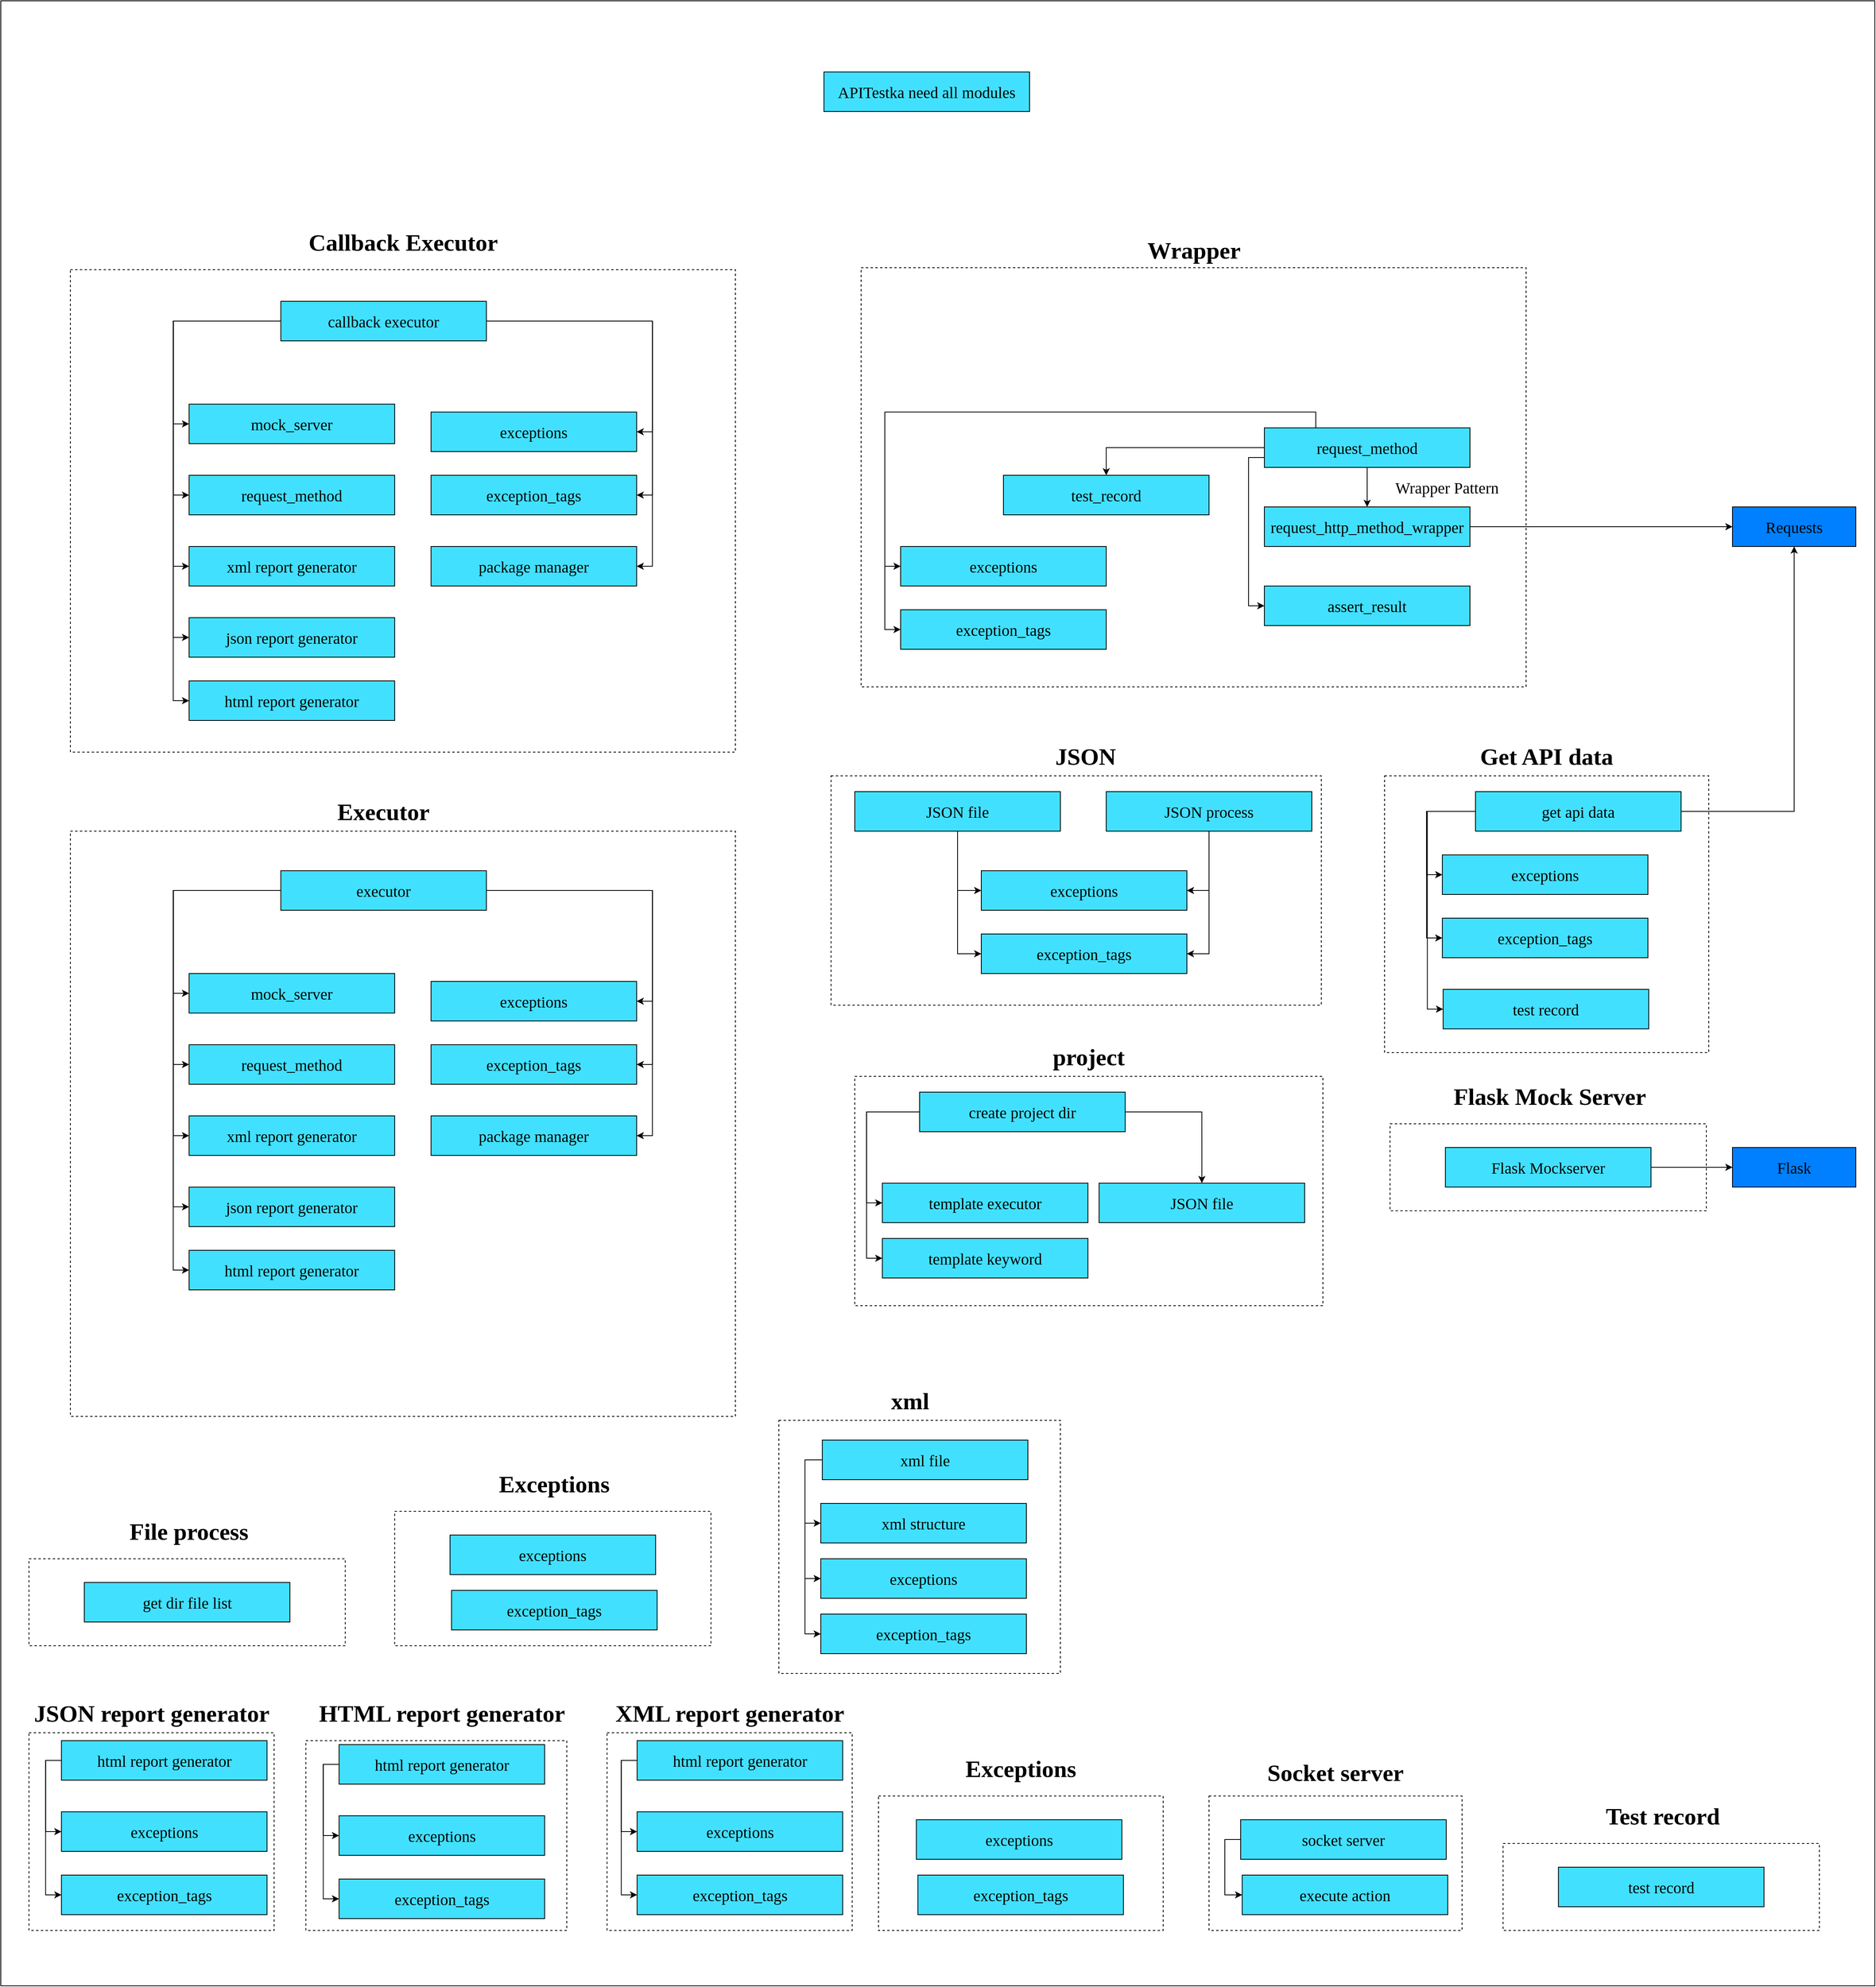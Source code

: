 <mxfile version="21.2.1" type="google">
  <diagram name="第 1 页" id="9GRlFMcYU8W17-ktjxk8">
    <mxGraphModel grid="1" page="1" gridSize="10" guides="1" tooltips="1" connect="1" arrows="1" fold="1" pageScale="1" pageWidth="827" pageHeight="1169" math="0" shadow="0">
      <root>
        <mxCell id="0" />
        <mxCell id="1" parent="0" />
        <mxCell id="An_t9UlqZCRhdy4P4HhH-2" value="" style="rounded=0;whiteSpace=wrap;html=1;" vertex="1" parent="1">
          <mxGeometry x="70" y="-1140" width="2370" height="2510" as="geometry" />
        </mxCell>
        <mxCell id="An_t9UlqZCRhdy4P4HhH-152" value="" style="rounded=0;whiteSpace=wrap;html=1;dashed=1;" vertex="1" parent="1">
          <mxGeometry x="1826.93" y="280" width="400" height="110" as="geometry" />
        </mxCell>
        <mxCell id="An_t9UlqZCRhdy4P4HhH-150" value="" style="rounded=0;whiteSpace=wrap;html=1;dashed=1;" vertex="1" parent="1">
          <mxGeometry x="1120" y="-160" width="620" height="290" as="geometry" />
        </mxCell>
        <mxCell id="An_t9UlqZCRhdy4P4HhH-132" value="" style="rounded=0;whiteSpace=wrap;html=1;dashed=1;" vertex="1" parent="1">
          <mxGeometry x="1820" y="-160" width="410" height="350" as="geometry" />
        </mxCell>
        <mxCell id="An_t9UlqZCRhdy4P4HhH-114" value="" style="rounded=0;whiteSpace=wrap;html=1;dashed=1;" vertex="1" parent="1">
          <mxGeometry x="455.79" y="1060" width="330" height="240" as="geometry" />
        </mxCell>
        <mxCell id="An_t9UlqZCRhdy4P4HhH-87" value="" style="rounded=0;whiteSpace=wrap;html=1;dashed=1;" vertex="1" parent="1">
          <mxGeometry x="158" y="-90" width="841" height="740" as="geometry" />
        </mxCell>
        <mxCell id="An_t9UlqZCRhdy4P4HhH-83" value="" style="rounded=0;whiteSpace=wrap;html=1;dashed=1;" vertex="1" parent="1">
          <mxGeometry x="158" y="-800" width="841" height="610" as="geometry" />
        </mxCell>
        <mxCell id="An_t9UlqZCRhdy4P4HhH-3" value="" style="rounded=0;whiteSpace=wrap;html=1;dashed=1;" vertex="1" parent="1">
          <mxGeometry x="1158" y="-802.5" width="841" height="530" as="geometry" />
        </mxCell>
        <mxCell id="An_t9UlqZCRhdy4P4HhH-4" value="Requests" style="rounded=0;whiteSpace=wrap;html=1;fillColor=#0080FF;fontFamily=Times New Roman;fontSize=20;" vertex="1" parent="1">
          <mxGeometry x="2260" y="-500" width="156" height="50" as="geometry" />
        </mxCell>
        <mxCell id="An_t9UlqZCRhdy4P4HhH-6" value="Flask" style="rounded=0;whiteSpace=wrap;html=1;fillColor=#0080FF;fontFamily=Times New Roman;fontSize=20;" vertex="1" parent="1">
          <mxGeometry x="2260" y="310" width="156" height="50" as="geometry" />
        </mxCell>
        <mxCell id="An_t9UlqZCRhdy4P4HhH-18" style="edgeStyle=orthogonalEdgeStyle;rounded=0;orthogonalLoop=1;jettySize=auto;html=1;exitX=0.5;exitY=1;exitDx=0;exitDy=0;entryX=0.5;entryY=0;entryDx=0;entryDy=0;" edge="1" parent="1" source="An_t9UlqZCRhdy4P4HhH-7" target="An_t9UlqZCRhdy4P4HhH-8">
          <mxGeometry relative="1" as="geometry" />
        </mxCell>
        <mxCell id="An_t9UlqZCRhdy4P4HhH-23" style="edgeStyle=orthogonalEdgeStyle;rounded=0;orthogonalLoop=1;jettySize=auto;html=1;exitX=0;exitY=0.75;exitDx=0;exitDy=0;entryX=0;entryY=0.5;entryDx=0;entryDy=0;" edge="1" parent="1" source="An_t9UlqZCRhdy4P4HhH-7" target="An_t9UlqZCRhdy4P4HhH-22">
          <mxGeometry relative="1" as="geometry" />
        </mxCell>
        <mxCell id="An_t9UlqZCRhdy4P4HhH-37" style="edgeStyle=orthogonalEdgeStyle;rounded=0;orthogonalLoop=1;jettySize=auto;html=1;exitX=0;exitY=0.5;exitDx=0;exitDy=0;" edge="1" parent="1" source="An_t9UlqZCRhdy4P4HhH-7" target="An_t9UlqZCRhdy4P4HhH-30">
          <mxGeometry relative="1" as="geometry" />
        </mxCell>
        <mxCell id="An_t9UlqZCRhdy4P4HhH-77" style="edgeStyle=orthogonalEdgeStyle;rounded=0;orthogonalLoop=1;jettySize=auto;html=1;exitX=0.25;exitY=0;exitDx=0;exitDy=0;entryX=0;entryY=0.5;entryDx=0;entryDy=0;" edge="1" parent="1" source="An_t9UlqZCRhdy4P4HhH-7" target="An_t9UlqZCRhdy4P4HhH-65">
          <mxGeometry relative="1" as="geometry" />
        </mxCell>
        <mxCell id="An_t9UlqZCRhdy4P4HhH-78" style="edgeStyle=orthogonalEdgeStyle;rounded=0;orthogonalLoop=1;jettySize=auto;html=1;exitX=0.25;exitY=0;exitDx=0;exitDy=0;entryX=0;entryY=0.5;entryDx=0;entryDy=0;" edge="1" parent="1" source="An_t9UlqZCRhdy4P4HhH-7" target="An_t9UlqZCRhdy4P4HhH-66">
          <mxGeometry relative="1" as="geometry" />
        </mxCell>
        <mxCell id="An_t9UlqZCRhdy4P4HhH-7" value="request_method" style="rounded=0;whiteSpace=wrap;html=1;fillColor=#42E0FF;fontFamily=Times New Roman;fontSize=20;" vertex="1" parent="1">
          <mxGeometry x="1668" y="-600" width="260" height="50" as="geometry" />
        </mxCell>
        <mxCell id="An_t9UlqZCRhdy4P4HhH-20" style="edgeStyle=orthogonalEdgeStyle;rounded=0;orthogonalLoop=1;jettySize=auto;html=1;exitX=1;exitY=0.5;exitDx=0;exitDy=0;entryX=0;entryY=0.5;entryDx=0;entryDy=0;" edge="1" parent="1" source="An_t9UlqZCRhdy4P4HhH-8" target="An_t9UlqZCRhdy4P4HhH-4">
          <mxGeometry relative="1" as="geometry" />
        </mxCell>
        <mxCell id="An_t9UlqZCRhdy4P4HhH-8" value="request_http_method_wrapper" style="rounded=0;whiteSpace=wrap;html=1;fillColor=#42E0FF;fontFamily=Times New Roman;fontSize=20;" vertex="1" parent="1">
          <mxGeometry x="1668" y="-500" width="260" height="50" as="geometry" />
        </mxCell>
        <mxCell id="An_t9UlqZCRhdy4P4HhH-21" value="Wrapper Pattern" style="text;html=1;strokeColor=none;fillColor=none;align=center;verticalAlign=middle;whiteSpace=wrap;rounded=0;fontSize=20;fontFamily=Times New Roman;" vertex="1" parent="1">
          <mxGeometry x="1809" y="-540" width="180" height="30" as="geometry" />
        </mxCell>
        <mxCell id="An_t9UlqZCRhdy4P4HhH-22" value="assert_result" style="rounded=0;whiteSpace=wrap;html=1;fillColor=#42E0FF;fontFamily=Times New Roman;fontSize=20;" vertex="1" parent="1">
          <mxGeometry x="1668" y="-400" width="260" height="50" as="geometry" />
        </mxCell>
        <mxCell id="An_t9UlqZCRhdy4P4HhH-30" value="test_record" style="rounded=0;whiteSpace=wrap;html=1;fillColor=#42E0FF;fontFamily=Times New Roman;fontSize=20;" vertex="1" parent="1">
          <mxGeometry x="1338" y="-540" width="260" height="50" as="geometry" />
        </mxCell>
        <mxCell id="An_t9UlqZCRhdy4P4HhH-72" style="edgeStyle=orthogonalEdgeStyle;rounded=0;orthogonalLoop=1;jettySize=auto;html=1;exitX=0;exitY=0.5;exitDx=0;exitDy=0;entryX=0;entryY=0.5;entryDx=0;entryDy=0;" edge="1" parent="1" source="An_t9UlqZCRhdy4P4HhH-34" target="An_t9UlqZCRhdy4P4HhH-44">
          <mxGeometry relative="1" as="geometry" />
        </mxCell>
        <mxCell id="An_t9UlqZCRhdy4P4HhH-73" style="edgeStyle=orthogonalEdgeStyle;rounded=0;orthogonalLoop=1;jettySize=auto;html=1;exitX=0;exitY=0.5;exitDx=0;exitDy=0;entryX=0;entryY=0.5;entryDx=0;entryDy=0;" edge="1" parent="1" source="An_t9UlqZCRhdy4P4HhH-34" target="An_t9UlqZCRhdy4P4HhH-40">
          <mxGeometry relative="1" as="geometry" />
        </mxCell>
        <mxCell id="An_t9UlqZCRhdy4P4HhH-74" style="edgeStyle=orthogonalEdgeStyle;rounded=0;orthogonalLoop=1;jettySize=auto;html=1;exitX=0;exitY=0.5;exitDx=0;exitDy=0;entryX=0;entryY=0.5;entryDx=0;entryDy=0;" edge="1" parent="1" source="An_t9UlqZCRhdy4P4HhH-34" target="An_t9UlqZCRhdy4P4HhH-51">
          <mxGeometry relative="1" as="geometry" />
        </mxCell>
        <mxCell id="An_t9UlqZCRhdy4P4HhH-75" style="edgeStyle=orthogonalEdgeStyle;rounded=0;orthogonalLoop=1;jettySize=auto;html=1;exitX=0;exitY=0.5;exitDx=0;exitDy=0;entryX=0;entryY=0.5;entryDx=0;entryDy=0;" edge="1" parent="1" source="An_t9UlqZCRhdy4P4HhH-34" target="An_t9UlqZCRhdy4P4HhH-52">
          <mxGeometry relative="1" as="geometry" />
        </mxCell>
        <mxCell id="An_t9UlqZCRhdy4P4HhH-76" style="edgeStyle=orthogonalEdgeStyle;rounded=0;orthogonalLoop=1;jettySize=auto;html=1;exitX=0;exitY=0.5;exitDx=0;exitDy=0;entryX=0;entryY=0.5;entryDx=0;entryDy=0;" edge="1" parent="1" source="An_t9UlqZCRhdy4P4HhH-34" target="An_t9UlqZCRhdy4P4HhH-53">
          <mxGeometry relative="1" as="geometry" />
        </mxCell>
        <mxCell id="An_t9UlqZCRhdy4P4HhH-81" style="edgeStyle=orthogonalEdgeStyle;rounded=0;orthogonalLoop=1;jettySize=auto;html=1;exitX=1;exitY=0.5;exitDx=0;exitDy=0;entryX=1;entryY=0.5;entryDx=0;entryDy=0;" edge="1" parent="1" source="An_t9UlqZCRhdy4P4HhH-34" target="An_t9UlqZCRhdy4P4HhH-79">
          <mxGeometry relative="1" as="geometry" />
        </mxCell>
        <mxCell id="An_t9UlqZCRhdy4P4HhH-82" style="edgeStyle=orthogonalEdgeStyle;rounded=0;orthogonalLoop=1;jettySize=auto;html=1;exitX=1;exitY=0.5;exitDx=0;exitDy=0;entryX=1;entryY=0.5;entryDx=0;entryDy=0;" edge="1" parent="1" source="An_t9UlqZCRhdy4P4HhH-34" target="An_t9UlqZCRhdy4P4HhH-80">
          <mxGeometry relative="1" as="geometry" />
        </mxCell>
        <mxCell id="An_t9UlqZCRhdy4P4HhH-98" style="edgeStyle=orthogonalEdgeStyle;rounded=0;orthogonalLoop=1;jettySize=auto;html=1;exitX=1;exitY=0.5;exitDx=0;exitDy=0;entryX=1;entryY=0.5;entryDx=0;entryDy=0;" edge="1" parent="1" source="An_t9UlqZCRhdy4P4HhH-34" target="An_t9UlqZCRhdy4P4HhH-97">
          <mxGeometry relative="1" as="geometry" />
        </mxCell>
        <mxCell id="An_t9UlqZCRhdy4P4HhH-34" value="callback executor" style="rounded=0;whiteSpace=wrap;html=1;fillColor=#42E0FF;fontFamily=Times New Roman;fontSize=20;" vertex="1" parent="1">
          <mxGeometry x="424.14" y="-760" width="260" height="50" as="geometry" />
        </mxCell>
        <mxCell id="An_t9UlqZCRhdy4P4HhH-40" value="request_method" style="rounded=0;whiteSpace=wrap;html=1;fillColor=#42E0FF;fontFamily=Times New Roman;fontSize=20;" vertex="1" parent="1">
          <mxGeometry x="308.14" y="-540" width="260" height="50" as="geometry" />
        </mxCell>
        <mxCell id="An_t9UlqZCRhdy4P4HhH-44" value="mock_server" style="rounded=0;whiteSpace=wrap;html=1;fillColor=#42E0FF;fontFamily=Times New Roman;fontSize=20;" vertex="1" parent="1">
          <mxGeometry x="308.14" y="-630" width="260" height="50" as="geometry" />
        </mxCell>
        <mxCell id="An_t9UlqZCRhdy4P4HhH-51" value="xml report generator" style="rounded=0;whiteSpace=wrap;html=1;fillColor=#42E0FF;fontFamily=Times New Roman;fontSize=20;" vertex="1" parent="1">
          <mxGeometry x="308.14" y="-450" width="260" height="50" as="geometry" />
        </mxCell>
        <mxCell id="An_t9UlqZCRhdy4P4HhH-52" value="json report generator" style="rounded=0;whiteSpace=wrap;html=1;fillColor=#42E0FF;fontFamily=Times New Roman;fontSize=20;" vertex="1" parent="1">
          <mxGeometry x="308.14" y="-360" width="260" height="50" as="geometry" />
        </mxCell>
        <mxCell id="An_t9UlqZCRhdy4P4HhH-53" value="html report generator" style="rounded=0;whiteSpace=wrap;html=1;fillColor=#42E0FF;fontFamily=Times New Roman;fontSize=20;" vertex="1" parent="1">
          <mxGeometry x="308.14" y="-280" width="260" height="50" as="geometry" />
        </mxCell>
        <mxCell id="An_t9UlqZCRhdy4P4HhH-64" value="Wrapper" style="text;html=1;strokeColor=none;fillColor=none;align=center;verticalAlign=middle;whiteSpace=wrap;rounded=0;fontSize=30;fontFamily=Times New Roman;fontStyle=1" vertex="1" parent="1">
          <mxGeometry x="1488.5" y="-840" width="180" height="30" as="geometry" />
        </mxCell>
        <mxCell id="An_t9UlqZCRhdy4P4HhH-65" value="exceptions" style="rounded=0;whiteSpace=wrap;html=1;fillColor=#42E0FF;fontFamily=Times New Roman;fontSize=20;" vertex="1" parent="1">
          <mxGeometry x="1208" y="-450" width="260" height="50" as="geometry" />
        </mxCell>
        <mxCell id="An_t9UlqZCRhdy4P4HhH-66" value="exception_tags" style="rounded=0;whiteSpace=wrap;html=1;fillColor=#42E0FF;fontFamily=Times New Roman;fontSize=20;" vertex="1" parent="1">
          <mxGeometry x="1208" y="-370" width="260" height="50" as="geometry" />
        </mxCell>
        <mxCell id="An_t9UlqZCRhdy4P4HhH-79" value="exceptions" style="rounded=0;whiteSpace=wrap;html=1;fillColor=#42E0FF;fontFamily=Times New Roman;fontSize=20;" vertex="1" parent="1">
          <mxGeometry x="614.14" y="-620" width="260" height="50" as="geometry" />
        </mxCell>
        <mxCell id="An_t9UlqZCRhdy4P4HhH-80" value="exception_tags" style="rounded=0;whiteSpace=wrap;html=1;fillColor=#42E0FF;fontFamily=Times New Roman;fontSize=20;" vertex="1" parent="1">
          <mxGeometry x="614.14" y="-540" width="260" height="50" as="geometry" />
        </mxCell>
        <mxCell id="An_t9UlqZCRhdy4P4HhH-84" value="Callback Executor" style="text;html=1;strokeColor=none;fillColor=none;align=center;verticalAlign=middle;whiteSpace=wrap;rounded=0;fontSize=30;fontFamily=Times New Roman;fontStyle=1" vertex="1" parent="1">
          <mxGeometry x="446.57" y="-850" width="263.86" height="30" as="geometry" />
        </mxCell>
        <mxCell id="An_t9UlqZCRhdy4P4HhH-86" value="APITestka need all modules" style="rounded=0;whiteSpace=wrap;html=1;fillColor=#42E0FF;fontFamily=Times New Roman;fontSize=20;" vertex="1" parent="1">
          <mxGeometry x="1111" y="-1050" width="260" height="50" as="geometry" />
        </mxCell>
        <mxCell id="An_t9UlqZCRhdy4P4HhH-88" value="Executor" style="text;html=1;strokeColor=none;fillColor=none;align=center;verticalAlign=middle;whiteSpace=wrap;rounded=0;fontSize=30;fontFamily=Times New Roman;fontStyle=1" vertex="1" parent="1">
          <mxGeometry x="422.21" y="-130" width="263.86" height="30" as="geometry" />
        </mxCell>
        <mxCell id="An_t9UlqZCRhdy4P4HhH-100" style="edgeStyle=orthogonalEdgeStyle;rounded=0;orthogonalLoop=1;jettySize=auto;html=1;exitX=0;exitY=0.5;exitDx=0;exitDy=0;entryX=0;entryY=0.5;entryDx=0;entryDy=0;" edge="1" parent="1" source="An_t9UlqZCRhdy4P4HhH-89" target="An_t9UlqZCRhdy4P4HhH-91">
          <mxGeometry relative="1" as="geometry" />
        </mxCell>
        <mxCell id="An_t9UlqZCRhdy4P4HhH-101" style="edgeStyle=orthogonalEdgeStyle;rounded=0;orthogonalLoop=1;jettySize=auto;html=1;exitX=0;exitY=0.5;exitDx=0;exitDy=0;entryX=0;entryY=0.5;entryDx=0;entryDy=0;" edge="1" parent="1" source="An_t9UlqZCRhdy4P4HhH-89" target="An_t9UlqZCRhdy4P4HhH-90">
          <mxGeometry relative="1" as="geometry" />
        </mxCell>
        <mxCell id="An_t9UlqZCRhdy4P4HhH-102" style="edgeStyle=orthogonalEdgeStyle;rounded=0;orthogonalLoop=1;jettySize=auto;html=1;exitX=0;exitY=0.5;exitDx=0;exitDy=0;entryX=0;entryY=0.5;entryDx=0;entryDy=0;" edge="1" parent="1" source="An_t9UlqZCRhdy4P4HhH-89" target="An_t9UlqZCRhdy4P4HhH-92">
          <mxGeometry relative="1" as="geometry" />
        </mxCell>
        <mxCell id="An_t9UlqZCRhdy4P4HhH-103" style="edgeStyle=orthogonalEdgeStyle;rounded=0;orthogonalLoop=1;jettySize=auto;html=1;exitX=0;exitY=0.5;exitDx=0;exitDy=0;entryX=0;entryY=0.5;entryDx=0;entryDy=0;" edge="1" parent="1" source="An_t9UlqZCRhdy4P4HhH-89" target="An_t9UlqZCRhdy4P4HhH-93">
          <mxGeometry relative="1" as="geometry" />
        </mxCell>
        <mxCell id="An_t9UlqZCRhdy4P4HhH-104" style="edgeStyle=orthogonalEdgeStyle;rounded=0;orthogonalLoop=1;jettySize=auto;html=1;exitX=0;exitY=0.5;exitDx=0;exitDy=0;entryX=0;entryY=0.5;entryDx=0;entryDy=0;" edge="1" parent="1" source="An_t9UlqZCRhdy4P4HhH-89" target="An_t9UlqZCRhdy4P4HhH-94">
          <mxGeometry relative="1" as="geometry" />
        </mxCell>
        <mxCell id="An_t9UlqZCRhdy4P4HhH-105" style="edgeStyle=orthogonalEdgeStyle;rounded=0;orthogonalLoop=1;jettySize=auto;html=1;exitX=1;exitY=0.5;exitDx=0;exitDy=0;entryX=1;entryY=0.5;entryDx=0;entryDy=0;" edge="1" parent="1" source="An_t9UlqZCRhdy4P4HhH-89" target="An_t9UlqZCRhdy4P4HhH-95">
          <mxGeometry relative="1" as="geometry" />
        </mxCell>
        <mxCell id="An_t9UlqZCRhdy4P4HhH-106" style="edgeStyle=orthogonalEdgeStyle;rounded=0;orthogonalLoop=1;jettySize=auto;html=1;exitX=1;exitY=0.5;exitDx=0;exitDy=0;entryX=1;entryY=0.5;entryDx=0;entryDy=0;" edge="1" parent="1" source="An_t9UlqZCRhdy4P4HhH-89" target="An_t9UlqZCRhdy4P4HhH-96">
          <mxGeometry relative="1" as="geometry" />
        </mxCell>
        <mxCell id="An_t9UlqZCRhdy4P4HhH-107" style="edgeStyle=orthogonalEdgeStyle;rounded=0;orthogonalLoop=1;jettySize=auto;html=1;exitX=1;exitY=0.5;exitDx=0;exitDy=0;entryX=1;entryY=0.5;entryDx=0;entryDy=0;" edge="1" parent="1" source="An_t9UlqZCRhdy4P4HhH-89" target="An_t9UlqZCRhdy4P4HhH-99">
          <mxGeometry relative="1" as="geometry" />
        </mxCell>
        <mxCell id="An_t9UlqZCRhdy4P4HhH-89" value="executor" style="rounded=0;whiteSpace=wrap;html=1;fillColor=#42E0FF;fontFamily=Times New Roman;fontSize=20;" vertex="1" parent="1">
          <mxGeometry x="424.14" y="-40" width="260" height="50" as="geometry" />
        </mxCell>
        <mxCell id="An_t9UlqZCRhdy4P4HhH-90" value="request_method" style="rounded=0;whiteSpace=wrap;html=1;fillColor=#42E0FF;fontFamily=Times New Roman;fontSize=20;" vertex="1" parent="1">
          <mxGeometry x="308.14" y="180" width="260" height="50" as="geometry" />
        </mxCell>
        <mxCell id="An_t9UlqZCRhdy4P4HhH-91" value="mock_server" style="rounded=0;whiteSpace=wrap;html=1;fillColor=#42E0FF;fontFamily=Times New Roman;fontSize=20;" vertex="1" parent="1">
          <mxGeometry x="308.14" y="90" width="260" height="50" as="geometry" />
        </mxCell>
        <mxCell id="An_t9UlqZCRhdy4P4HhH-92" value="xml report generator" style="rounded=0;whiteSpace=wrap;html=1;fillColor=#42E0FF;fontFamily=Times New Roman;fontSize=20;" vertex="1" parent="1">
          <mxGeometry x="308.14" y="270" width="260" height="50" as="geometry" />
        </mxCell>
        <mxCell id="An_t9UlqZCRhdy4P4HhH-93" value="json report generator" style="rounded=0;whiteSpace=wrap;html=1;fillColor=#42E0FF;fontFamily=Times New Roman;fontSize=20;" vertex="1" parent="1">
          <mxGeometry x="308.14" y="360" width="260" height="50" as="geometry" />
        </mxCell>
        <mxCell id="An_t9UlqZCRhdy4P4HhH-94" value="html report generator" style="rounded=0;whiteSpace=wrap;html=1;fillColor=#42E0FF;fontFamily=Times New Roman;fontSize=20;" vertex="1" parent="1">
          <mxGeometry x="308.14" y="440" width="260" height="50" as="geometry" />
        </mxCell>
        <mxCell id="An_t9UlqZCRhdy4P4HhH-95" value="exceptions" style="rounded=0;whiteSpace=wrap;html=1;fillColor=#42E0FF;fontFamily=Times New Roman;fontSize=20;" vertex="1" parent="1">
          <mxGeometry x="614.14" y="100" width="260" height="50" as="geometry" />
        </mxCell>
        <mxCell id="An_t9UlqZCRhdy4P4HhH-96" value="exception_tags" style="rounded=0;whiteSpace=wrap;html=1;fillColor=#42E0FF;fontFamily=Times New Roman;fontSize=20;" vertex="1" parent="1">
          <mxGeometry x="614.14" y="180" width="260" height="50" as="geometry" />
        </mxCell>
        <mxCell id="An_t9UlqZCRhdy4P4HhH-97" value="package manager" style="rounded=0;whiteSpace=wrap;html=1;fillColor=#42E0FF;fontFamily=Times New Roman;fontSize=20;" vertex="1" parent="1">
          <mxGeometry x="614.14" y="-450" width="260" height="50" as="geometry" />
        </mxCell>
        <mxCell id="An_t9UlqZCRhdy4P4HhH-99" value="package manager" style="rounded=0;whiteSpace=wrap;html=1;fillColor=#42E0FF;fontFamily=Times New Roman;fontSize=20;" vertex="1" parent="1">
          <mxGeometry x="614.14" y="270" width="260" height="50" as="geometry" />
        </mxCell>
        <mxCell id="An_t9UlqZCRhdy4P4HhH-112" style="edgeStyle=orthogonalEdgeStyle;rounded=0;orthogonalLoop=1;jettySize=auto;html=1;exitX=0;exitY=0.5;exitDx=0;exitDy=0;entryX=0;entryY=0.5;entryDx=0;entryDy=0;" edge="1" parent="1" source="An_t9UlqZCRhdy4P4HhH-108" target="An_t9UlqZCRhdy4P4HhH-110">
          <mxGeometry relative="1" as="geometry" />
        </mxCell>
        <mxCell id="An_t9UlqZCRhdy4P4HhH-113" style="edgeStyle=orthogonalEdgeStyle;rounded=0;orthogonalLoop=1;jettySize=auto;html=1;exitX=0;exitY=0.5;exitDx=0;exitDy=0;entryX=0;entryY=0.5;entryDx=0;entryDy=0;" edge="1" parent="1" source="An_t9UlqZCRhdy4P4HhH-108" target="An_t9UlqZCRhdy4P4HhH-111">
          <mxGeometry relative="1" as="geometry" />
        </mxCell>
        <mxCell id="An_t9UlqZCRhdy4P4HhH-108" value="html report generator" style="rounded=0;whiteSpace=wrap;html=1;fillColor=#42E0FF;fontFamily=Times New Roman;fontSize=20;" vertex="1" parent="1">
          <mxGeometry x="497.79" y="1065" width="260" height="50" as="geometry" />
        </mxCell>
        <mxCell id="An_t9UlqZCRhdy4P4HhH-110" value="exceptions" style="rounded=0;whiteSpace=wrap;html=1;fillColor=#42E0FF;fontFamily=Times New Roman;fontSize=20;" vertex="1" parent="1">
          <mxGeometry x="497.79" y="1155" width="260" height="50" as="geometry" />
        </mxCell>
        <mxCell id="An_t9UlqZCRhdy4P4HhH-111" value="exception_tags" style="rounded=0;whiteSpace=wrap;html=1;fillColor=#42E0FF;fontFamily=Times New Roman;fontSize=20;" vertex="1" parent="1">
          <mxGeometry x="497.79" y="1235" width="260" height="50" as="geometry" />
        </mxCell>
        <mxCell id="An_t9UlqZCRhdy4P4HhH-115" value="HTML report generator" style="text;html=1;strokeColor=none;fillColor=none;align=center;verticalAlign=middle;whiteSpace=wrap;rounded=0;fontSize=30;fontFamily=Times New Roman;fontStyle=1" vertex="1" parent="1">
          <mxGeometry x="441.86" y="1010" width="371.86" height="30" as="geometry" />
        </mxCell>
        <mxCell id="An_t9UlqZCRhdy4P4HhH-116" value="" style="rounded=0;whiteSpace=wrap;html=1;dashed=1;" vertex="1" parent="1">
          <mxGeometry x="105.64" y="1050" width="310" height="250" as="geometry" />
        </mxCell>
        <mxCell id="An_t9UlqZCRhdy4P4HhH-126" style="edgeStyle=orthogonalEdgeStyle;rounded=0;orthogonalLoop=1;jettySize=auto;html=1;exitX=0;exitY=0.5;exitDx=0;exitDy=0;entryX=0;entryY=0.5;entryDx=0;entryDy=0;" edge="1" parent="1" source="An_t9UlqZCRhdy4P4HhH-117" target="An_t9UlqZCRhdy4P4HhH-118">
          <mxGeometry relative="1" as="geometry" />
        </mxCell>
        <mxCell id="An_t9UlqZCRhdy4P4HhH-127" style="edgeStyle=orthogonalEdgeStyle;rounded=0;orthogonalLoop=1;jettySize=auto;html=1;exitX=0;exitY=0.5;exitDx=0;exitDy=0;entryX=0;entryY=0.5;entryDx=0;entryDy=0;" edge="1" parent="1" source="An_t9UlqZCRhdy4P4HhH-117" target="An_t9UlqZCRhdy4P4HhH-119">
          <mxGeometry relative="1" as="geometry" />
        </mxCell>
        <mxCell id="An_t9UlqZCRhdy4P4HhH-117" value="html report generator" style="rounded=0;whiteSpace=wrap;html=1;fillColor=#42E0FF;fontFamily=Times New Roman;fontSize=20;" vertex="1" parent="1">
          <mxGeometry x="146.71" y="1060" width="260" height="50" as="geometry" />
        </mxCell>
        <mxCell id="An_t9UlqZCRhdy4P4HhH-118" value="exceptions" style="rounded=0;whiteSpace=wrap;html=1;fillColor=#42E0FF;fontFamily=Times New Roman;fontSize=20;" vertex="1" parent="1">
          <mxGeometry x="146.71" y="1150" width="260" height="50" as="geometry" />
        </mxCell>
        <mxCell id="An_t9UlqZCRhdy4P4HhH-119" value="exception_tags" style="rounded=0;whiteSpace=wrap;html=1;fillColor=#42E0FF;fontFamily=Times New Roman;fontSize=20;" vertex="1" parent="1">
          <mxGeometry x="146.71" y="1230" width="260" height="50" as="geometry" />
        </mxCell>
        <mxCell id="An_t9UlqZCRhdy4P4HhH-120" value="JSON report generator" style="text;html=1;strokeColor=none;fillColor=none;align=center;verticalAlign=middle;whiteSpace=wrap;rounded=0;fontSize=30;fontFamily=Times New Roman;fontStyle=1" vertex="1" parent="1">
          <mxGeometry x="74.71" y="1010" width="371.86" height="30" as="geometry" />
        </mxCell>
        <mxCell id="An_t9UlqZCRhdy4P4HhH-121" value="" style="rounded=0;whiteSpace=wrap;html=1;dashed=1;" vertex="1" parent="1">
          <mxGeometry x="836.72" y="1050" width="310" height="250" as="geometry" />
        </mxCell>
        <mxCell id="An_t9UlqZCRhdy4P4HhH-128" style="edgeStyle=orthogonalEdgeStyle;rounded=0;orthogonalLoop=1;jettySize=auto;html=1;exitX=0;exitY=0.5;exitDx=0;exitDy=0;entryX=0;entryY=0.5;entryDx=0;entryDy=0;" edge="1" parent="1" source="An_t9UlqZCRhdy4P4HhH-122" target="An_t9UlqZCRhdy4P4HhH-123">
          <mxGeometry relative="1" as="geometry" />
        </mxCell>
        <mxCell id="An_t9UlqZCRhdy4P4HhH-129" style="edgeStyle=orthogonalEdgeStyle;rounded=0;orthogonalLoop=1;jettySize=auto;html=1;exitX=0;exitY=0.5;exitDx=0;exitDy=0;entryX=0;entryY=0.5;entryDx=0;entryDy=0;" edge="1" parent="1" source="An_t9UlqZCRhdy4P4HhH-122" target="An_t9UlqZCRhdy4P4HhH-124">
          <mxGeometry relative="1" as="geometry" />
        </mxCell>
        <mxCell id="An_t9UlqZCRhdy4P4HhH-122" value="html report generator" style="rounded=0;whiteSpace=wrap;html=1;fillColor=#42E0FF;fontFamily=Times New Roman;fontSize=20;" vertex="1" parent="1">
          <mxGeometry x="874.72" y="1060" width="260" height="50" as="geometry" />
        </mxCell>
        <mxCell id="An_t9UlqZCRhdy4P4HhH-123" value="exceptions" style="rounded=0;whiteSpace=wrap;html=1;fillColor=#42E0FF;fontFamily=Times New Roman;fontSize=20;" vertex="1" parent="1">
          <mxGeometry x="874.72" y="1150" width="260" height="50" as="geometry" />
        </mxCell>
        <mxCell id="An_t9UlqZCRhdy4P4HhH-124" value="exception_tags" style="rounded=0;whiteSpace=wrap;html=1;fillColor=#42E0FF;fontFamily=Times New Roman;fontSize=20;" vertex="1" parent="1">
          <mxGeometry x="874.72" y="1230" width="260" height="50" as="geometry" />
        </mxCell>
        <mxCell id="An_t9UlqZCRhdy4P4HhH-125" value="XML report generator" style="text;html=1;strokeColor=none;fillColor=none;align=center;verticalAlign=middle;whiteSpace=wrap;rounded=0;fontSize=30;fontFamily=Times New Roman;fontStyle=1" vertex="1" parent="1">
          <mxGeometry x="805.79" y="1010" width="371.86" height="30" as="geometry" />
        </mxCell>
        <mxCell id="An_t9UlqZCRhdy4P4HhH-136" style="edgeStyle=orthogonalEdgeStyle;rounded=0;orthogonalLoop=1;jettySize=auto;html=1;exitX=0;exitY=0.5;exitDx=0;exitDy=0;entryX=0;entryY=0.5;entryDx=0;entryDy=0;" edge="1" parent="1" source="An_t9UlqZCRhdy4P4HhH-131" target="An_t9UlqZCRhdy4P4HhH-133">
          <mxGeometry relative="1" as="geometry" />
        </mxCell>
        <mxCell id="An_t9UlqZCRhdy4P4HhH-137" style="edgeStyle=orthogonalEdgeStyle;rounded=0;orthogonalLoop=1;jettySize=auto;html=1;exitX=0;exitY=0.5;exitDx=0;exitDy=0;entryX=0;entryY=0.5;entryDx=0;entryDy=0;" edge="1" parent="1" source="An_t9UlqZCRhdy4P4HhH-131" target="An_t9UlqZCRhdy4P4HhH-134">
          <mxGeometry relative="1" as="geometry" />
        </mxCell>
        <mxCell id="An_t9UlqZCRhdy4P4HhH-138" style="edgeStyle=orthogonalEdgeStyle;rounded=0;orthogonalLoop=1;jettySize=auto;html=1;exitX=0;exitY=0.5;exitDx=0;exitDy=0;entryX=0;entryY=0.5;entryDx=0;entryDy=0;" edge="1" parent="1" source="An_t9UlqZCRhdy4P4HhH-131" target="An_t9UlqZCRhdy4P4HhH-135">
          <mxGeometry relative="1" as="geometry" />
        </mxCell>
        <mxCell id="An_t9UlqZCRhdy4P4HhH-140" style="edgeStyle=orthogonalEdgeStyle;rounded=0;orthogonalLoop=1;jettySize=auto;html=1;exitX=1;exitY=0.5;exitDx=0;exitDy=0;entryX=0.5;entryY=1;entryDx=0;entryDy=0;" edge="1" parent="1" source="An_t9UlqZCRhdy4P4HhH-131" target="An_t9UlqZCRhdy4P4HhH-4">
          <mxGeometry relative="1" as="geometry" />
        </mxCell>
        <mxCell id="An_t9UlqZCRhdy4P4HhH-131" value="get api data" style="rounded=0;whiteSpace=wrap;html=1;fillColor=#42E0FF;fontFamily=Times New Roman;fontSize=20;" vertex="1" parent="1">
          <mxGeometry x="1935" y="-140" width="260" height="50" as="geometry" />
        </mxCell>
        <mxCell id="An_t9UlqZCRhdy4P4HhH-133" value="exceptions" style="rounded=0;whiteSpace=wrap;html=1;fillColor=#42E0FF;fontFamily=Times New Roman;fontSize=20;" vertex="1" parent="1">
          <mxGeometry x="1893.07" y="-60" width="260" height="50" as="geometry" />
        </mxCell>
        <mxCell id="An_t9UlqZCRhdy4P4HhH-134" value="exception_tags" style="rounded=0;whiteSpace=wrap;html=1;fillColor=#42E0FF;fontFamily=Times New Roman;fontSize=20;" vertex="1" parent="1">
          <mxGeometry x="1893.07" y="20" width="260" height="50" as="geometry" />
        </mxCell>
        <mxCell id="An_t9UlqZCRhdy4P4HhH-135" value="test record" style="rounded=0;whiteSpace=wrap;html=1;fillColor=#42E0FF;fontFamily=Times New Roman;fontSize=20;" vertex="1" parent="1">
          <mxGeometry x="1894.07" y="110" width="260" height="50" as="geometry" />
        </mxCell>
        <mxCell id="An_t9UlqZCRhdy4P4HhH-139" value="Get API data" style="text;html=1;strokeColor=none;fillColor=none;align=center;verticalAlign=middle;whiteSpace=wrap;rounded=0;fontSize=30;fontFamily=Times New Roman;fontStyle=1" vertex="1" parent="1">
          <mxGeometry x="1893.07" y="-200" width="263.86" height="30" as="geometry" />
        </mxCell>
        <mxCell id="An_t9UlqZCRhdy4P4HhH-146" style="edgeStyle=orthogonalEdgeStyle;rounded=0;orthogonalLoop=1;jettySize=auto;html=1;exitX=0.5;exitY=1;exitDx=0;exitDy=0;entryX=0;entryY=0.5;entryDx=0;entryDy=0;" edge="1" parent="1" source="An_t9UlqZCRhdy4P4HhH-141" target="An_t9UlqZCRhdy4P4HhH-144">
          <mxGeometry relative="1" as="geometry" />
        </mxCell>
        <mxCell id="An_t9UlqZCRhdy4P4HhH-147" style="edgeStyle=orthogonalEdgeStyle;rounded=0;orthogonalLoop=1;jettySize=auto;html=1;exitX=0.5;exitY=1;exitDx=0;exitDy=0;entryX=0;entryY=0.5;entryDx=0;entryDy=0;" edge="1" parent="1" source="An_t9UlqZCRhdy4P4HhH-141" target="An_t9UlqZCRhdy4P4HhH-143">
          <mxGeometry relative="1" as="geometry" />
        </mxCell>
        <mxCell id="An_t9UlqZCRhdy4P4HhH-141" value="JSON file" style="rounded=0;whiteSpace=wrap;html=1;fillColor=#42E0FF;fontFamily=Times New Roman;fontSize=20;" vertex="1" parent="1">
          <mxGeometry x="1150" y="-140" width="260" height="50" as="geometry" />
        </mxCell>
        <mxCell id="An_t9UlqZCRhdy4P4HhH-142" value="JSON" style="text;html=1;strokeColor=none;fillColor=none;align=center;verticalAlign=middle;whiteSpace=wrap;rounded=0;fontSize=30;fontFamily=Times New Roman;fontStyle=1" vertex="1" parent="1">
          <mxGeometry x="1310" y="-200" width="263.86" height="30" as="geometry" />
        </mxCell>
        <mxCell id="An_t9UlqZCRhdy4P4HhH-143" value="exceptions" style="rounded=0;whiteSpace=wrap;html=1;fillColor=#42E0FF;fontFamily=Times New Roman;fontSize=20;" vertex="1" parent="1">
          <mxGeometry x="1310" y="-40" width="260" height="50" as="geometry" />
        </mxCell>
        <mxCell id="An_t9UlqZCRhdy4P4HhH-144" value="exception_tags" style="rounded=0;whiteSpace=wrap;html=1;fillColor=#42E0FF;fontFamily=Times New Roman;fontSize=20;" vertex="1" parent="1">
          <mxGeometry x="1310" y="40" width="260" height="50" as="geometry" />
        </mxCell>
        <mxCell id="An_t9UlqZCRhdy4P4HhH-148" style="edgeStyle=orthogonalEdgeStyle;rounded=0;orthogonalLoop=1;jettySize=auto;html=1;exitX=0.5;exitY=1;exitDx=0;exitDy=0;entryX=1;entryY=0.5;entryDx=0;entryDy=0;" edge="1" parent="1" source="An_t9UlqZCRhdy4P4HhH-145" target="An_t9UlqZCRhdy4P4HhH-143">
          <mxGeometry relative="1" as="geometry" />
        </mxCell>
        <mxCell id="An_t9UlqZCRhdy4P4HhH-149" style="edgeStyle=orthogonalEdgeStyle;rounded=0;orthogonalLoop=1;jettySize=auto;html=1;exitX=0.5;exitY=1;exitDx=0;exitDy=0;entryX=1;entryY=0.5;entryDx=0;entryDy=0;" edge="1" parent="1" source="An_t9UlqZCRhdy4P4HhH-145" target="An_t9UlqZCRhdy4P4HhH-144">
          <mxGeometry relative="1" as="geometry" />
        </mxCell>
        <mxCell id="An_t9UlqZCRhdy4P4HhH-145" value="JSON process" style="rounded=0;whiteSpace=wrap;html=1;fillColor=#42E0FF;fontFamily=Times New Roman;fontSize=20;" vertex="1" parent="1">
          <mxGeometry x="1468" y="-140" width="260" height="50" as="geometry" />
        </mxCell>
        <mxCell id="An_t9UlqZCRhdy4P4HhH-154" style="edgeStyle=orthogonalEdgeStyle;rounded=0;orthogonalLoop=1;jettySize=auto;html=1;exitX=1;exitY=0.5;exitDx=0;exitDy=0;entryX=0;entryY=0.5;entryDx=0;entryDy=0;" edge="1" parent="1" source="An_t9UlqZCRhdy4P4HhH-151" target="An_t9UlqZCRhdy4P4HhH-6">
          <mxGeometry relative="1" as="geometry" />
        </mxCell>
        <mxCell id="An_t9UlqZCRhdy4P4HhH-151" value="Flask Mockserver" style="rounded=0;whiteSpace=wrap;html=1;fillColor=#42E0FF;fontFamily=Times New Roman;fontSize=20;" vertex="1" parent="1">
          <mxGeometry x="1896.93" y="310" width="260" height="50" as="geometry" />
        </mxCell>
        <mxCell id="An_t9UlqZCRhdy4P4HhH-153" value="Flask Mock Server" style="text;html=1;strokeColor=none;fillColor=none;align=center;verticalAlign=middle;whiteSpace=wrap;rounded=0;fontSize=30;fontFamily=Times New Roman;fontStyle=1" vertex="1" parent="1">
          <mxGeometry x="1896.93" y="230" width="263.86" height="30" as="geometry" />
        </mxCell>
        <mxCell id="An_t9UlqZCRhdy4P4HhH-155" value="" style="rounded=0;whiteSpace=wrap;html=1;dashed=1;" vertex="1" parent="1">
          <mxGeometry x="105.64" y="830" width="400" height="110" as="geometry" />
        </mxCell>
        <mxCell id="An_t9UlqZCRhdy4P4HhH-156" value="get dir file list" style="rounded=0;whiteSpace=wrap;html=1;fillColor=#42E0FF;fontFamily=Times New Roman;fontSize=20;" vertex="1" parent="1">
          <mxGeometry x="175.64" y="860" width="260" height="50" as="geometry" />
        </mxCell>
        <mxCell id="An_t9UlqZCRhdy4P4HhH-157" value="File process" style="text;html=1;strokeColor=none;fillColor=none;align=center;verticalAlign=middle;whiteSpace=wrap;rounded=0;fontSize=30;fontFamily=Times New Roman;fontStyle=1" vertex="1" parent="1">
          <mxGeometry x="175.64" y="780" width="263.86" height="30" as="geometry" />
        </mxCell>
        <mxCell id="An_t9UlqZCRhdy4P4HhH-158" value="" style="rounded=0;whiteSpace=wrap;html=1;dashed=1;" vertex="1" parent="1">
          <mxGeometry x="568.14" y="770" width="400" height="170" as="geometry" />
        </mxCell>
        <mxCell id="An_t9UlqZCRhdy4P4HhH-159" value="exceptions" style="rounded=0;whiteSpace=wrap;html=1;fillColor=#42E0FF;fontFamily=Times New Roman;fontSize=20;" vertex="1" parent="1">
          <mxGeometry x="638.14" y="800" width="260" height="50" as="geometry" />
        </mxCell>
        <mxCell id="An_t9UlqZCRhdy4P4HhH-160" value="Exceptions" style="text;html=1;strokeColor=none;fillColor=none;align=center;verticalAlign=middle;whiteSpace=wrap;rounded=0;fontSize=30;fontFamily=Times New Roman;fontStyle=1" vertex="1" parent="1">
          <mxGeometry x="638.14" y="720" width="263.86" height="30" as="geometry" />
        </mxCell>
        <mxCell id="An_t9UlqZCRhdy4P4HhH-161" value="exception_tags" style="rounded=0;whiteSpace=wrap;html=1;fillColor=#42E0FF;fontFamily=Times New Roman;fontSize=20;" vertex="1" parent="1">
          <mxGeometry x="640.07" y="870" width="260" height="50" as="geometry" />
        </mxCell>
        <mxCell id="An_t9UlqZCRhdy4P4HhH-162" value="" style="rounded=0;whiteSpace=wrap;html=1;dashed=1;" vertex="1" parent="1">
          <mxGeometry x="1150" y="220" width="592" height="290" as="geometry" />
        </mxCell>
        <mxCell id="An_t9UlqZCRhdy4P4HhH-163" value="template executor" style="rounded=0;whiteSpace=wrap;html=1;fillColor=#42E0FF;fontFamily=Times New Roman;fontSize=20;" vertex="1" parent="1">
          <mxGeometry x="1184.86" y="355" width="260" height="50" as="geometry" />
        </mxCell>
        <mxCell id="An_t9UlqZCRhdy4P4HhH-164" value="project" style="text;html=1;strokeColor=none;fillColor=none;align=center;verticalAlign=middle;whiteSpace=wrap;rounded=0;fontSize=30;fontFamily=Times New Roman;fontStyle=1" vertex="1" parent="1">
          <mxGeometry x="1314.07" y="180" width="263.86" height="30" as="geometry" />
        </mxCell>
        <mxCell id="An_t9UlqZCRhdy4P4HhH-165" value="template keyword" style="rounded=0;whiteSpace=wrap;html=1;fillColor=#42E0FF;fontFamily=Times New Roman;fontSize=20;" vertex="1" parent="1">
          <mxGeometry x="1184.86" y="425" width="260" height="50" as="geometry" />
        </mxCell>
        <mxCell id="An_t9UlqZCRhdy4P4HhH-167" style="edgeStyle=orthogonalEdgeStyle;rounded=0;orthogonalLoop=1;jettySize=auto;html=1;exitX=0;exitY=0.5;exitDx=0;exitDy=0;entryX=0;entryY=0.5;entryDx=0;entryDy=0;" edge="1" parent="1" source="An_t9UlqZCRhdy4P4HhH-166" target="An_t9UlqZCRhdy4P4HhH-163">
          <mxGeometry relative="1" as="geometry" />
        </mxCell>
        <mxCell id="An_t9UlqZCRhdy4P4HhH-168" style="edgeStyle=orthogonalEdgeStyle;rounded=0;orthogonalLoop=1;jettySize=auto;html=1;exitX=0;exitY=0.5;exitDx=0;exitDy=0;entryX=0;entryY=0.5;entryDx=0;entryDy=0;" edge="1" parent="1" source="An_t9UlqZCRhdy4P4HhH-166" target="An_t9UlqZCRhdy4P4HhH-165">
          <mxGeometry relative="1" as="geometry" />
        </mxCell>
        <mxCell id="An_t9UlqZCRhdy4P4HhH-170" style="edgeStyle=orthogonalEdgeStyle;rounded=0;orthogonalLoop=1;jettySize=auto;html=1;exitX=1;exitY=0.5;exitDx=0;exitDy=0;entryX=0.5;entryY=0;entryDx=0;entryDy=0;" edge="1" parent="1" source="An_t9UlqZCRhdy4P4HhH-166" target="An_t9UlqZCRhdy4P4HhH-169">
          <mxGeometry relative="1" as="geometry" />
        </mxCell>
        <mxCell id="An_t9UlqZCRhdy4P4HhH-166" value="create project dir" style="rounded=0;whiteSpace=wrap;html=1;fillColor=#42E0FF;fontFamily=Times New Roman;fontSize=20;" vertex="1" parent="1">
          <mxGeometry x="1232.0" y="240" width="260" height="50" as="geometry" />
        </mxCell>
        <mxCell id="An_t9UlqZCRhdy4P4HhH-169" value="JSON file" style="rounded=0;whiteSpace=wrap;html=1;fillColor=#42E0FF;fontFamily=Times New Roman;fontSize=20;" vertex="1" parent="1">
          <mxGeometry x="1458.93" y="355" width="260" height="50" as="geometry" />
        </mxCell>
        <mxCell id="An_t9UlqZCRhdy4P4HhH-171" value="" style="rounded=0;whiteSpace=wrap;html=1;dashed=1;" vertex="1" parent="1">
          <mxGeometry x="1180" y="1130" width="360" height="170" as="geometry" />
        </mxCell>
        <mxCell id="An_t9UlqZCRhdy4P4HhH-172" value="exceptions" style="rounded=0;whiteSpace=wrap;html=1;fillColor=#42E0FF;fontFamily=Times New Roman;fontSize=20;" vertex="1" parent="1">
          <mxGeometry x="1227.86" y="1160" width="260" height="50" as="geometry" />
        </mxCell>
        <mxCell id="An_t9UlqZCRhdy4P4HhH-173" value="Exceptions" style="text;html=1;strokeColor=none;fillColor=none;align=center;verticalAlign=middle;whiteSpace=wrap;rounded=0;fontSize=30;fontFamily=Times New Roman;fontStyle=1" vertex="1" parent="1">
          <mxGeometry x="1227.86" y="1080" width="263.86" height="30" as="geometry" />
        </mxCell>
        <mxCell id="An_t9UlqZCRhdy4P4HhH-174" value="exception_tags" style="rounded=0;whiteSpace=wrap;html=1;fillColor=#42E0FF;fontFamily=Times New Roman;fontSize=20;" vertex="1" parent="1">
          <mxGeometry x="1229.79" y="1230" width="260" height="50" as="geometry" />
        </mxCell>
        <mxCell id="An_t9UlqZCRhdy4P4HhH-175" value="" style="rounded=0;whiteSpace=wrap;html=1;dashed=1;" vertex="1" parent="1">
          <mxGeometry x="1598" y="1130" width="320" height="170" as="geometry" />
        </mxCell>
        <mxCell id="An_t9UlqZCRhdy4P4HhH-179" style="edgeStyle=orthogonalEdgeStyle;rounded=0;orthogonalLoop=1;jettySize=auto;html=1;exitX=0;exitY=0.5;exitDx=0;exitDy=0;entryX=0;entryY=0.5;entryDx=0;entryDy=0;" edge="1" parent="1" source="An_t9UlqZCRhdy4P4HhH-176" target="An_t9UlqZCRhdy4P4HhH-178">
          <mxGeometry relative="1" as="geometry" />
        </mxCell>
        <mxCell id="An_t9UlqZCRhdy4P4HhH-176" value="socket server" style="rounded=0;whiteSpace=wrap;html=1;fillColor=#42E0FF;fontFamily=Times New Roman;fontSize=20;" vertex="1" parent="1">
          <mxGeometry x="1638" y="1160" width="260" height="50" as="geometry" />
        </mxCell>
        <mxCell id="An_t9UlqZCRhdy4P4HhH-177" value="Socket server" style="text;html=1;strokeColor=none;fillColor=none;align=center;verticalAlign=middle;whiteSpace=wrap;rounded=0;fontSize=30;fontFamily=Times New Roman;fontStyle=1" vertex="1" parent="1">
          <mxGeometry x="1626.07" y="1085" width="263.86" height="30" as="geometry" />
        </mxCell>
        <mxCell id="An_t9UlqZCRhdy4P4HhH-178" value="execute action" style="rounded=0;whiteSpace=wrap;html=1;fillColor=#42E0FF;fontFamily=Times New Roman;fontSize=20;" vertex="1" parent="1">
          <mxGeometry x="1639.93" y="1230" width="260" height="50" as="geometry" />
        </mxCell>
        <mxCell id="An_t9UlqZCRhdy4P4HhH-182" value="" style="rounded=0;whiteSpace=wrap;html=1;dashed=1;" vertex="1" parent="1">
          <mxGeometry x="1969.86" y="1190" width="400" height="110" as="geometry" />
        </mxCell>
        <mxCell id="An_t9UlqZCRhdy4P4HhH-183" value="test record" style="rounded=0;whiteSpace=wrap;html=1;fillColor=#42E0FF;fontFamily=Times New Roman;fontSize=20;" vertex="1" parent="1">
          <mxGeometry x="2039.86" y="1220" width="260" height="50" as="geometry" />
        </mxCell>
        <mxCell id="An_t9UlqZCRhdy4P4HhH-184" value="Test record" style="text;html=1;strokeColor=none;fillColor=none;align=center;verticalAlign=middle;whiteSpace=wrap;rounded=0;fontSize=30;fontFamily=Times New Roman;fontStyle=1" vertex="1" parent="1">
          <mxGeometry x="2039.86" y="1140" width="263.86" height="30" as="geometry" />
        </mxCell>
        <mxCell id="An_t9UlqZCRhdy4P4HhH-186" value="" style="rounded=0;whiteSpace=wrap;html=1;dashed=1;" vertex="1" parent="1">
          <mxGeometry x="1054" y="655" width="356" height="320" as="geometry" />
        </mxCell>
        <mxCell id="An_t9UlqZCRhdy4P4HhH-187" value="xml" style="text;html=1;strokeColor=none;fillColor=none;align=center;verticalAlign=middle;whiteSpace=wrap;rounded=0;fontSize=30;fontFamily=Times New Roman;fontStyle=1" vertex="1" parent="1">
          <mxGeometry x="1087.65" y="615" width="263.86" height="30" as="geometry" />
        </mxCell>
        <mxCell id="An_t9UlqZCRhdy4P4HhH-193" style="edgeStyle=orthogonalEdgeStyle;rounded=0;orthogonalLoop=1;jettySize=auto;html=1;exitX=0;exitY=0.5;exitDx=0;exitDy=0;entryX=0;entryY=0.5;entryDx=0;entryDy=0;" edge="1" parent="1" source="An_t9UlqZCRhdy4P4HhH-189" target="An_t9UlqZCRhdy4P4HhH-190">
          <mxGeometry relative="1" as="geometry" />
        </mxCell>
        <mxCell id="An_t9UlqZCRhdy4P4HhH-194" style="edgeStyle=orthogonalEdgeStyle;rounded=0;orthogonalLoop=1;jettySize=auto;html=1;exitX=0;exitY=0.5;exitDx=0;exitDy=0;entryX=0;entryY=0.5;entryDx=0;entryDy=0;" edge="1" parent="1" source="An_t9UlqZCRhdy4P4HhH-189" target="An_t9UlqZCRhdy4P4HhH-191">
          <mxGeometry relative="1" as="geometry" />
        </mxCell>
        <mxCell id="An_t9UlqZCRhdy4P4HhH-195" style="edgeStyle=orthogonalEdgeStyle;rounded=0;orthogonalLoop=1;jettySize=auto;html=1;exitX=0;exitY=0.5;exitDx=0;exitDy=0;entryX=0;entryY=0.5;entryDx=0;entryDy=0;" edge="1" parent="1" source="An_t9UlqZCRhdy4P4HhH-189" target="An_t9UlqZCRhdy4P4HhH-192">
          <mxGeometry relative="1" as="geometry" />
        </mxCell>
        <mxCell id="An_t9UlqZCRhdy4P4HhH-189" value="xml file" style="rounded=0;whiteSpace=wrap;html=1;fillColor=#42E0FF;fontFamily=Times New Roman;fontSize=20;" vertex="1" parent="1">
          <mxGeometry x="1108.93" y="680" width="260" height="50" as="geometry" />
        </mxCell>
        <mxCell id="An_t9UlqZCRhdy4P4HhH-190" value="xml structure" style="rounded=0;whiteSpace=wrap;html=1;fillColor=#42E0FF;fontFamily=Times New Roman;fontSize=20;" vertex="1" parent="1">
          <mxGeometry x="1107.0" y="760" width="260" height="50" as="geometry" />
        </mxCell>
        <mxCell id="An_t9UlqZCRhdy4P4HhH-191" value="exceptions" style="rounded=0;whiteSpace=wrap;html=1;fillColor=#42E0FF;fontFamily=Times New Roman;fontSize=20;" vertex="1" parent="1">
          <mxGeometry x="1107" y="830" width="260" height="50" as="geometry" />
        </mxCell>
        <mxCell id="An_t9UlqZCRhdy4P4HhH-192" value="exception_tags" style="rounded=0;whiteSpace=wrap;html=1;fillColor=#42E0FF;fontFamily=Times New Roman;fontSize=20;" vertex="1" parent="1">
          <mxGeometry x="1107" y="900" width="260" height="50" as="geometry" />
        </mxCell>
      </root>
    </mxGraphModel>
  </diagram>
</mxfile>
